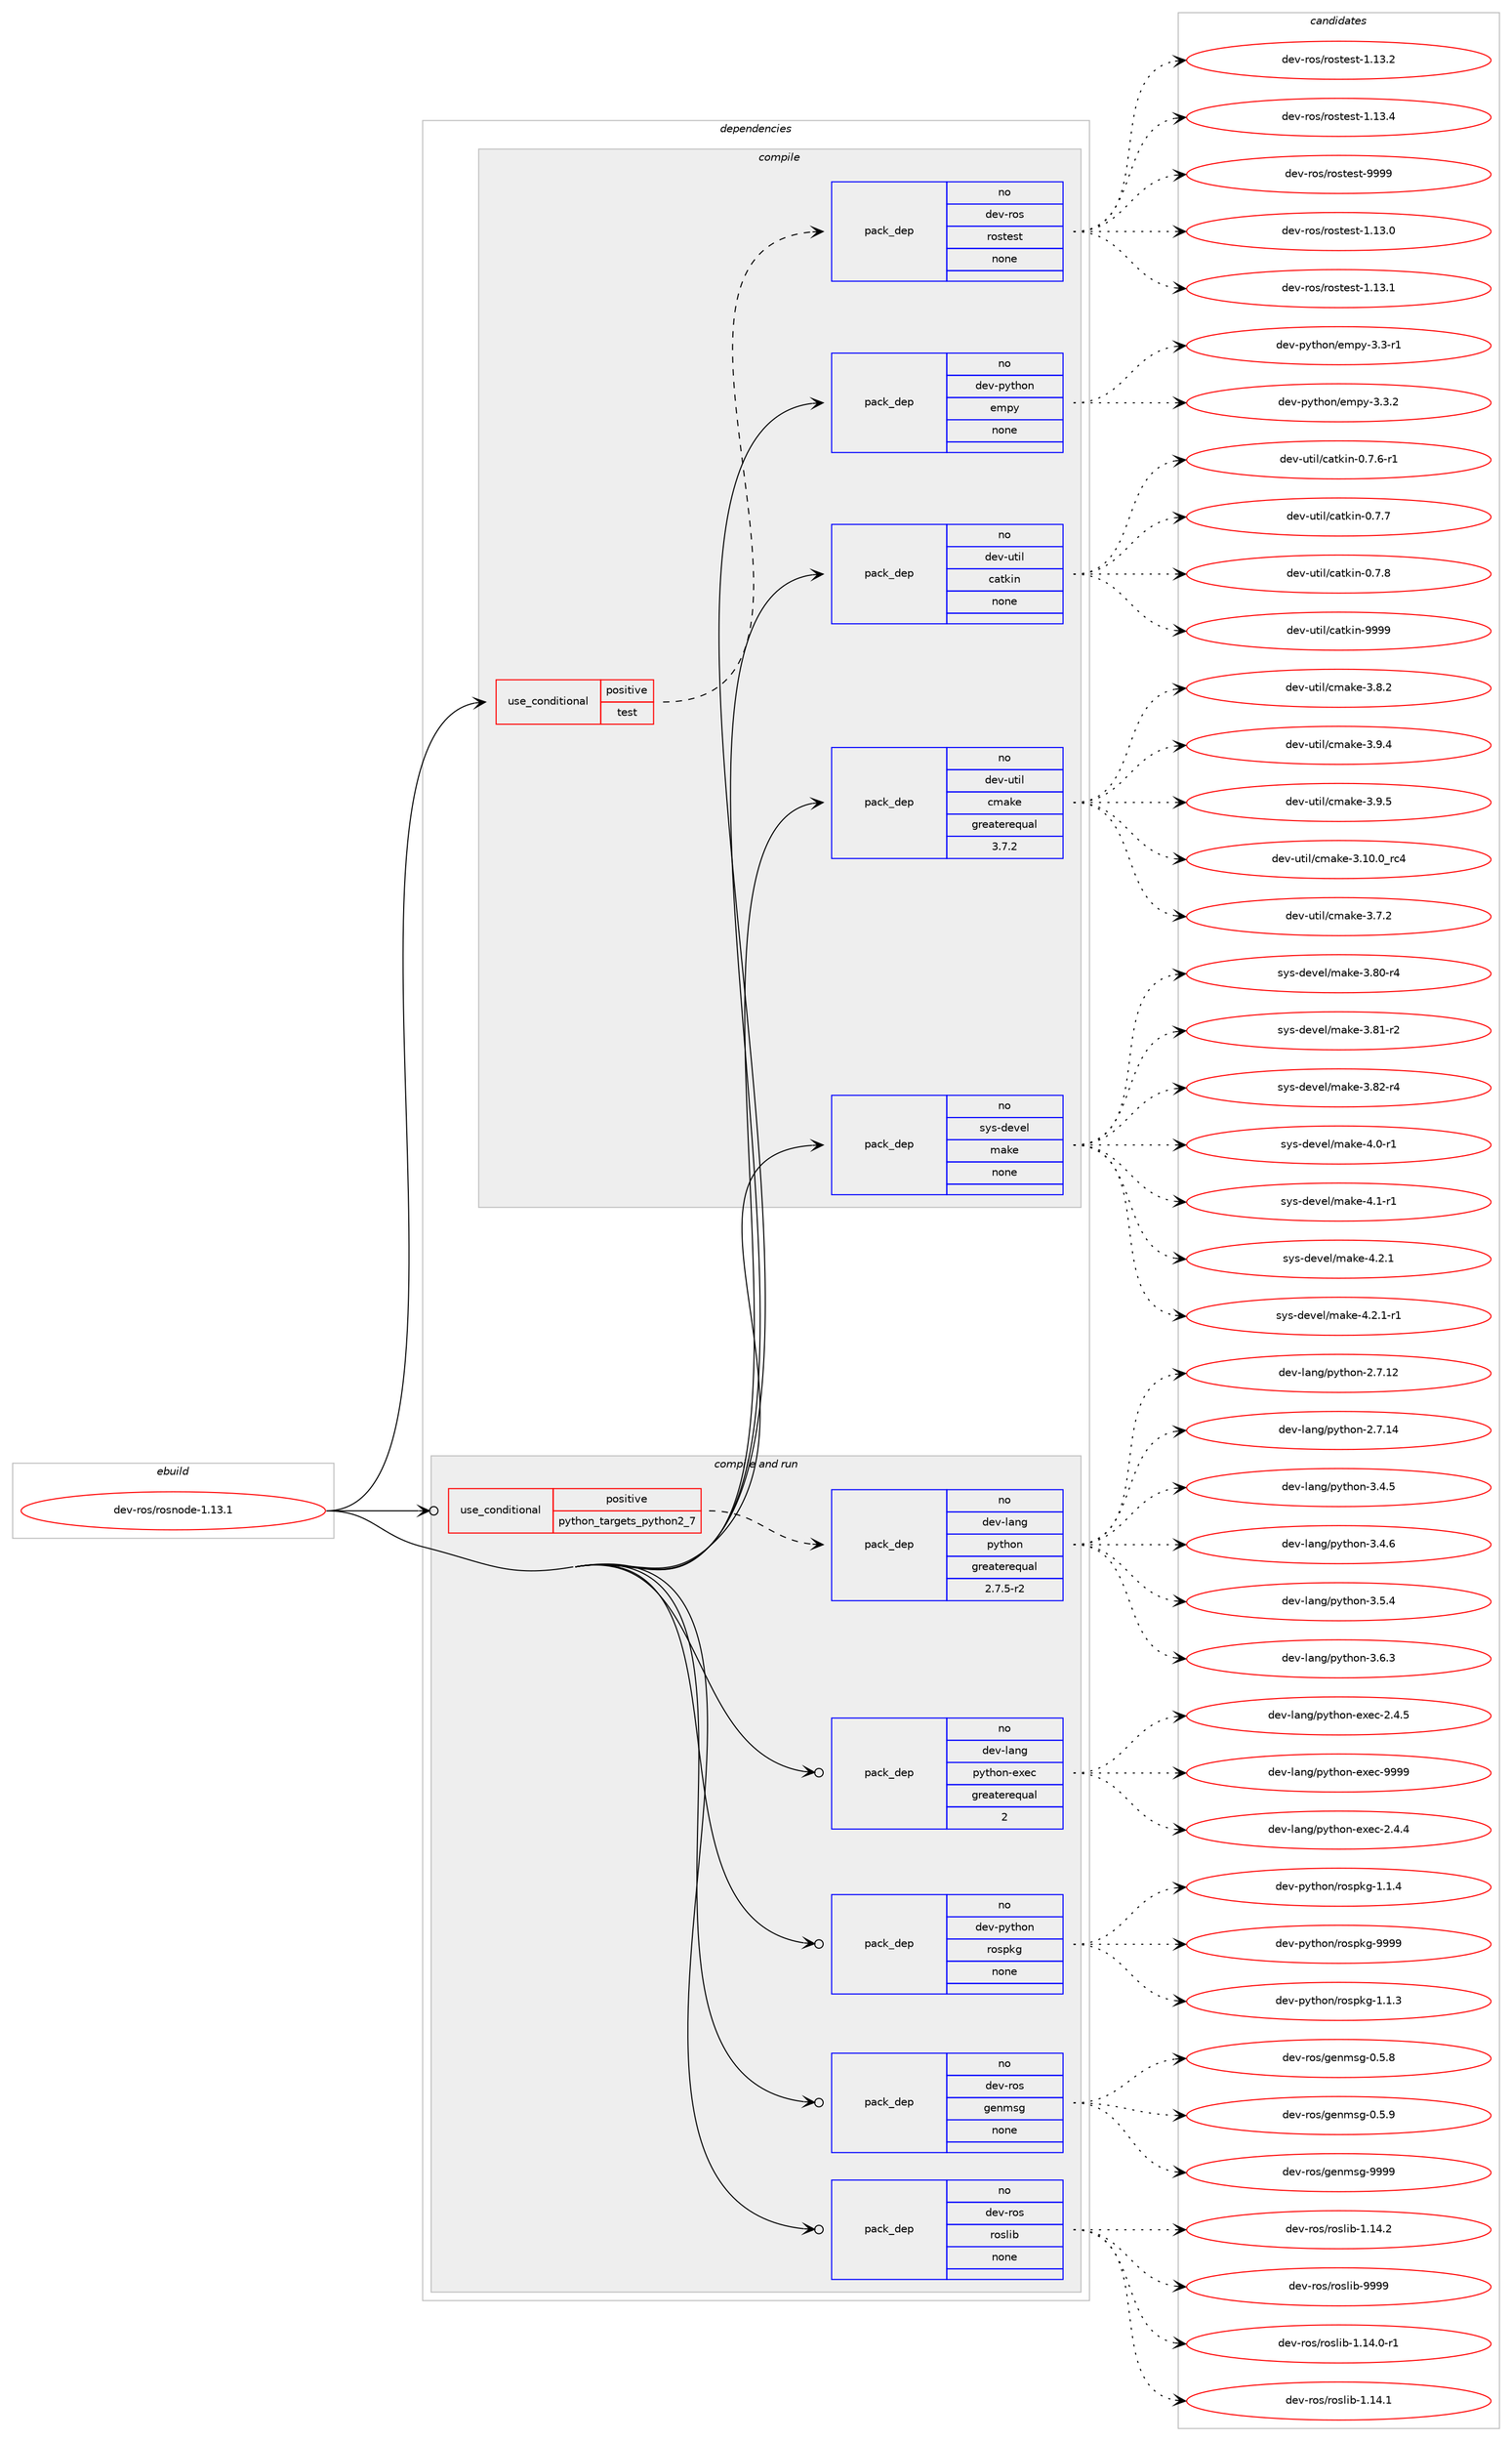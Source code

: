 digraph prolog {

# *************
# Graph options
# *************

newrank=true;
concentrate=true;
compound=true;
graph [rankdir=LR,fontname=Helvetica,fontsize=10,ranksep=1.5];#, ranksep=2.5, nodesep=0.2];
edge  [arrowhead=vee];
node  [fontname=Helvetica,fontsize=10];

# **********
# The ebuild
# **********

subgraph cluster_leftcol {
color=gray;
rank=same;
label=<<i>ebuild</i>>;
id [label="dev-ros/rosnode-1.13.1", color=red, width=4, href="../dev-ros/rosnode-1.13.1.svg"];
}

# ****************
# The dependencies
# ****************

subgraph cluster_midcol {
color=gray;
label=<<i>dependencies</i>>;
subgraph cluster_compile {
fillcolor="#eeeeee";
style=filled;
label=<<i>compile</i>>;
subgraph cond46718 {
dependency210381 [label=<<TABLE BORDER="0" CELLBORDER="1" CELLSPACING="0" CELLPADDING="4"><TR><TD ROWSPAN="3" CELLPADDING="10">use_conditional</TD></TR><TR><TD>positive</TD></TR><TR><TD>test</TD></TR></TABLE>>, shape=none, color=red];
subgraph pack159676 {
dependency210382 [label=<<TABLE BORDER="0" CELLBORDER="1" CELLSPACING="0" CELLPADDING="4" WIDTH="220"><TR><TD ROWSPAN="6" CELLPADDING="30">pack_dep</TD></TR><TR><TD WIDTH="110">no</TD></TR><TR><TD>dev-ros</TD></TR><TR><TD>rostest</TD></TR><TR><TD>none</TD></TR><TR><TD></TD></TR></TABLE>>, shape=none, color=blue];
}
dependency210381:e -> dependency210382:w [weight=20,style="dashed",arrowhead="vee"];
}
id:e -> dependency210381:w [weight=20,style="solid",arrowhead="vee"];
subgraph pack159677 {
dependency210383 [label=<<TABLE BORDER="0" CELLBORDER="1" CELLSPACING="0" CELLPADDING="4" WIDTH="220"><TR><TD ROWSPAN="6" CELLPADDING="30">pack_dep</TD></TR><TR><TD WIDTH="110">no</TD></TR><TR><TD>dev-python</TD></TR><TR><TD>empy</TD></TR><TR><TD>none</TD></TR><TR><TD></TD></TR></TABLE>>, shape=none, color=blue];
}
id:e -> dependency210383:w [weight=20,style="solid",arrowhead="vee"];
subgraph pack159678 {
dependency210384 [label=<<TABLE BORDER="0" CELLBORDER="1" CELLSPACING="0" CELLPADDING="4" WIDTH="220"><TR><TD ROWSPAN="6" CELLPADDING="30">pack_dep</TD></TR><TR><TD WIDTH="110">no</TD></TR><TR><TD>dev-util</TD></TR><TR><TD>catkin</TD></TR><TR><TD>none</TD></TR><TR><TD></TD></TR></TABLE>>, shape=none, color=blue];
}
id:e -> dependency210384:w [weight=20,style="solid",arrowhead="vee"];
subgraph pack159679 {
dependency210385 [label=<<TABLE BORDER="0" CELLBORDER="1" CELLSPACING="0" CELLPADDING="4" WIDTH="220"><TR><TD ROWSPAN="6" CELLPADDING="30">pack_dep</TD></TR><TR><TD WIDTH="110">no</TD></TR><TR><TD>dev-util</TD></TR><TR><TD>cmake</TD></TR><TR><TD>greaterequal</TD></TR><TR><TD>3.7.2</TD></TR></TABLE>>, shape=none, color=blue];
}
id:e -> dependency210385:w [weight=20,style="solid",arrowhead="vee"];
subgraph pack159680 {
dependency210386 [label=<<TABLE BORDER="0" CELLBORDER="1" CELLSPACING="0" CELLPADDING="4" WIDTH="220"><TR><TD ROWSPAN="6" CELLPADDING="30">pack_dep</TD></TR><TR><TD WIDTH="110">no</TD></TR><TR><TD>sys-devel</TD></TR><TR><TD>make</TD></TR><TR><TD>none</TD></TR><TR><TD></TD></TR></TABLE>>, shape=none, color=blue];
}
id:e -> dependency210386:w [weight=20,style="solid",arrowhead="vee"];
}
subgraph cluster_compileandrun {
fillcolor="#eeeeee";
style=filled;
label=<<i>compile and run</i>>;
subgraph cond46719 {
dependency210387 [label=<<TABLE BORDER="0" CELLBORDER="1" CELLSPACING="0" CELLPADDING="4"><TR><TD ROWSPAN="3" CELLPADDING="10">use_conditional</TD></TR><TR><TD>positive</TD></TR><TR><TD>python_targets_python2_7</TD></TR></TABLE>>, shape=none, color=red];
subgraph pack159681 {
dependency210388 [label=<<TABLE BORDER="0" CELLBORDER="1" CELLSPACING="0" CELLPADDING="4" WIDTH="220"><TR><TD ROWSPAN="6" CELLPADDING="30">pack_dep</TD></TR><TR><TD WIDTH="110">no</TD></TR><TR><TD>dev-lang</TD></TR><TR><TD>python</TD></TR><TR><TD>greaterequal</TD></TR><TR><TD>2.7.5-r2</TD></TR></TABLE>>, shape=none, color=blue];
}
dependency210387:e -> dependency210388:w [weight=20,style="dashed",arrowhead="vee"];
}
id:e -> dependency210387:w [weight=20,style="solid",arrowhead="odotvee"];
subgraph pack159682 {
dependency210389 [label=<<TABLE BORDER="0" CELLBORDER="1" CELLSPACING="0" CELLPADDING="4" WIDTH="220"><TR><TD ROWSPAN="6" CELLPADDING="30">pack_dep</TD></TR><TR><TD WIDTH="110">no</TD></TR><TR><TD>dev-lang</TD></TR><TR><TD>python-exec</TD></TR><TR><TD>greaterequal</TD></TR><TR><TD>2</TD></TR></TABLE>>, shape=none, color=blue];
}
id:e -> dependency210389:w [weight=20,style="solid",arrowhead="odotvee"];
subgraph pack159683 {
dependency210390 [label=<<TABLE BORDER="0" CELLBORDER="1" CELLSPACING="0" CELLPADDING="4" WIDTH="220"><TR><TD ROWSPAN="6" CELLPADDING="30">pack_dep</TD></TR><TR><TD WIDTH="110">no</TD></TR><TR><TD>dev-python</TD></TR><TR><TD>rospkg</TD></TR><TR><TD>none</TD></TR><TR><TD></TD></TR></TABLE>>, shape=none, color=blue];
}
id:e -> dependency210390:w [weight=20,style="solid",arrowhead="odotvee"];
subgraph pack159684 {
dependency210391 [label=<<TABLE BORDER="0" CELLBORDER="1" CELLSPACING="0" CELLPADDING="4" WIDTH="220"><TR><TD ROWSPAN="6" CELLPADDING="30">pack_dep</TD></TR><TR><TD WIDTH="110">no</TD></TR><TR><TD>dev-ros</TD></TR><TR><TD>genmsg</TD></TR><TR><TD>none</TD></TR><TR><TD></TD></TR></TABLE>>, shape=none, color=blue];
}
id:e -> dependency210391:w [weight=20,style="solid",arrowhead="odotvee"];
subgraph pack159685 {
dependency210392 [label=<<TABLE BORDER="0" CELLBORDER="1" CELLSPACING="0" CELLPADDING="4" WIDTH="220"><TR><TD ROWSPAN="6" CELLPADDING="30">pack_dep</TD></TR><TR><TD WIDTH="110">no</TD></TR><TR><TD>dev-ros</TD></TR><TR><TD>roslib</TD></TR><TR><TD>none</TD></TR><TR><TD></TD></TR></TABLE>>, shape=none, color=blue];
}
id:e -> dependency210392:w [weight=20,style="solid",arrowhead="odotvee"];
}
subgraph cluster_run {
fillcolor="#eeeeee";
style=filled;
label=<<i>run</i>>;
}
}

# **************
# The candidates
# **************

subgraph cluster_choices {
rank=same;
color=gray;
label=<<i>candidates</i>>;

subgraph choice159676 {
color=black;
nodesep=1;
choice100101118451141111154711411111511610111511645494649514648 [label="dev-ros/rostest-1.13.0", color=red, width=4,href="../dev-ros/rostest-1.13.0.svg"];
choice100101118451141111154711411111511610111511645494649514649 [label="dev-ros/rostest-1.13.1", color=red, width=4,href="../dev-ros/rostest-1.13.1.svg"];
choice100101118451141111154711411111511610111511645494649514650 [label="dev-ros/rostest-1.13.2", color=red, width=4,href="../dev-ros/rostest-1.13.2.svg"];
choice100101118451141111154711411111511610111511645494649514652 [label="dev-ros/rostest-1.13.4", color=red, width=4,href="../dev-ros/rostest-1.13.4.svg"];
choice10010111845114111115471141111151161011151164557575757 [label="dev-ros/rostest-9999", color=red, width=4,href="../dev-ros/rostest-9999.svg"];
dependency210382:e -> choice100101118451141111154711411111511610111511645494649514648:w [style=dotted,weight="100"];
dependency210382:e -> choice100101118451141111154711411111511610111511645494649514649:w [style=dotted,weight="100"];
dependency210382:e -> choice100101118451141111154711411111511610111511645494649514650:w [style=dotted,weight="100"];
dependency210382:e -> choice100101118451141111154711411111511610111511645494649514652:w [style=dotted,weight="100"];
dependency210382:e -> choice10010111845114111115471141111151161011151164557575757:w [style=dotted,weight="100"];
}
subgraph choice159677 {
color=black;
nodesep=1;
choice1001011184511212111610411111047101109112121455146514511449 [label="dev-python/empy-3.3-r1", color=red, width=4,href="../dev-python/empy-3.3-r1.svg"];
choice1001011184511212111610411111047101109112121455146514650 [label="dev-python/empy-3.3.2", color=red, width=4,href="../dev-python/empy-3.3.2.svg"];
dependency210383:e -> choice1001011184511212111610411111047101109112121455146514511449:w [style=dotted,weight="100"];
dependency210383:e -> choice1001011184511212111610411111047101109112121455146514650:w [style=dotted,weight="100"];
}
subgraph choice159678 {
color=black;
nodesep=1;
choice100101118451171161051084799971161071051104548465546544511449 [label="dev-util/catkin-0.7.6-r1", color=red, width=4,href="../dev-util/catkin-0.7.6-r1.svg"];
choice10010111845117116105108479997116107105110454846554655 [label="dev-util/catkin-0.7.7", color=red, width=4,href="../dev-util/catkin-0.7.7.svg"];
choice10010111845117116105108479997116107105110454846554656 [label="dev-util/catkin-0.7.8", color=red, width=4,href="../dev-util/catkin-0.7.8.svg"];
choice100101118451171161051084799971161071051104557575757 [label="dev-util/catkin-9999", color=red, width=4,href="../dev-util/catkin-9999.svg"];
dependency210384:e -> choice100101118451171161051084799971161071051104548465546544511449:w [style=dotted,weight="100"];
dependency210384:e -> choice10010111845117116105108479997116107105110454846554655:w [style=dotted,weight="100"];
dependency210384:e -> choice10010111845117116105108479997116107105110454846554656:w [style=dotted,weight="100"];
dependency210384:e -> choice100101118451171161051084799971161071051104557575757:w [style=dotted,weight="100"];
}
subgraph choice159679 {
color=black;
nodesep=1;
choice1001011184511711610510847991099710710145514649484648951149952 [label="dev-util/cmake-3.10.0_rc4", color=red, width=4,href="../dev-util/cmake-3.10.0_rc4.svg"];
choice10010111845117116105108479910997107101455146554650 [label="dev-util/cmake-3.7.2", color=red, width=4,href="../dev-util/cmake-3.7.2.svg"];
choice10010111845117116105108479910997107101455146564650 [label="dev-util/cmake-3.8.2", color=red, width=4,href="../dev-util/cmake-3.8.2.svg"];
choice10010111845117116105108479910997107101455146574652 [label="dev-util/cmake-3.9.4", color=red, width=4,href="../dev-util/cmake-3.9.4.svg"];
choice10010111845117116105108479910997107101455146574653 [label="dev-util/cmake-3.9.5", color=red, width=4,href="../dev-util/cmake-3.9.5.svg"];
dependency210385:e -> choice1001011184511711610510847991099710710145514649484648951149952:w [style=dotted,weight="100"];
dependency210385:e -> choice10010111845117116105108479910997107101455146554650:w [style=dotted,weight="100"];
dependency210385:e -> choice10010111845117116105108479910997107101455146564650:w [style=dotted,weight="100"];
dependency210385:e -> choice10010111845117116105108479910997107101455146574652:w [style=dotted,weight="100"];
dependency210385:e -> choice10010111845117116105108479910997107101455146574653:w [style=dotted,weight="100"];
}
subgraph choice159680 {
color=black;
nodesep=1;
choice11512111545100101118101108471099710710145514656484511452 [label="sys-devel/make-3.80-r4", color=red, width=4,href="../sys-devel/make-3.80-r4.svg"];
choice11512111545100101118101108471099710710145514656494511450 [label="sys-devel/make-3.81-r2", color=red, width=4,href="../sys-devel/make-3.81-r2.svg"];
choice11512111545100101118101108471099710710145514656504511452 [label="sys-devel/make-3.82-r4", color=red, width=4,href="../sys-devel/make-3.82-r4.svg"];
choice115121115451001011181011084710997107101455246484511449 [label="sys-devel/make-4.0-r1", color=red, width=4,href="../sys-devel/make-4.0-r1.svg"];
choice115121115451001011181011084710997107101455246494511449 [label="sys-devel/make-4.1-r1", color=red, width=4,href="../sys-devel/make-4.1-r1.svg"];
choice115121115451001011181011084710997107101455246504649 [label="sys-devel/make-4.2.1", color=red, width=4,href="../sys-devel/make-4.2.1.svg"];
choice1151211154510010111810110847109971071014552465046494511449 [label="sys-devel/make-4.2.1-r1", color=red, width=4,href="../sys-devel/make-4.2.1-r1.svg"];
dependency210386:e -> choice11512111545100101118101108471099710710145514656484511452:w [style=dotted,weight="100"];
dependency210386:e -> choice11512111545100101118101108471099710710145514656494511450:w [style=dotted,weight="100"];
dependency210386:e -> choice11512111545100101118101108471099710710145514656504511452:w [style=dotted,weight="100"];
dependency210386:e -> choice115121115451001011181011084710997107101455246484511449:w [style=dotted,weight="100"];
dependency210386:e -> choice115121115451001011181011084710997107101455246494511449:w [style=dotted,weight="100"];
dependency210386:e -> choice115121115451001011181011084710997107101455246504649:w [style=dotted,weight="100"];
dependency210386:e -> choice1151211154510010111810110847109971071014552465046494511449:w [style=dotted,weight="100"];
}
subgraph choice159681 {
color=black;
nodesep=1;
choice10010111845108971101034711212111610411111045504655464950 [label="dev-lang/python-2.7.12", color=red, width=4,href="../dev-lang/python-2.7.12.svg"];
choice10010111845108971101034711212111610411111045504655464952 [label="dev-lang/python-2.7.14", color=red, width=4,href="../dev-lang/python-2.7.14.svg"];
choice100101118451089711010347112121116104111110455146524653 [label="dev-lang/python-3.4.5", color=red, width=4,href="../dev-lang/python-3.4.5.svg"];
choice100101118451089711010347112121116104111110455146524654 [label="dev-lang/python-3.4.6", color=red, width=4,href="../dev-lang/python-3.4.6.svg"];
choice100101118451089711010347112121116104111110455146534652 [label="dev-lang/python-3.5.4", color=red, width=4,href="../dev-lang/python-3.5.4.svg"];
choice100101118451089711010347112121116104111110455146544651 [label="dev-lang/python-3.6.3", color=red, width=4,href="../dev-lang/python-3.6.3.svg"];
dependency210388:e -> choice10010111845108971101034711212111610411111045504655464950:w [style=dotted,weight="100"];
dependency210388:e -> choice10010111845108971101034711212111610411111045504655464952:w [style=dotted,weight="100"];
dependency210388:e -> choice100101118451089711010347112121116104111110455146524653:w [style=dotted,weight="100"];
dependency210388:e -> choice100101118451089711010347112121116104111110455146524654:w [style=dotted,weight="100"];
dependency210388:e -> choice100101118451089711010347112121116104111110455146534652:w [style=dotted,weight="100"];
dependency210388:e -> choice100101118451089711010347112121116104111110455146544651:w [style=dotted,weight="100"];
}
subgraph choice159682 {
color=black;
nodesep=1;
choice1001011184510897110103471121211161041111104510112010199455046524652 [label="dev-lang/python-exec-2.4.4", color=red, width=4,href="../dev-lang/python-exec-2.4.4.svg"];
choice1001011184510897110103471121211161041111104510112010199455046524653 [label="dev-lang/python-exec-2.4.5", color=red, width=4,href="../dev-lang/python-exec-2.4.5.svg"];
choice10010111845108971101034711212111610411111045101120101994557575757 [label="dev-lang/python-exec-9999", color=red, width=4,href="../dev-lang/python-exec-9999.svg"];
dependency210389:e -> choice1001011184510897110103471121211161041111104510112010199455046524652:w [style=dotted,weight="100"];
dependency210389:e -> choice1001011184510897110103471121211161041111104510112010199455046524653:w [style=dotted,weight="100"];
dependency210389:e -> choice10010111845108971101034711212111610411111045101120101994557575757:w [style=dotted,weight="100"];
}
subgraph choice159683 {
color=black;
nodesep=1;
choice1001011184511212111610411111047114111115112107103454946494651 [label="dev-python/rospkg-1.1.3", color=red, width=4,href="../dev-python/rospkg-1.1.3.svg"];
choice1001011184511212111610411111047114111115112107103454946494652 [label="dev-python/rospkg-1.1.4", color=red, width=4,href="../dev-python/rospkg-1.1.4.svg"];
choice10010111845112121116104111110471141111151121071034557575757 [label="dev-python/rospkg-9999", color=red, width=4,href="../dev-python/rospkg-9999.svg"];
dependency210390:e -> choice1001011184511212111610411111047114111115112107103454946494651:w [style=dotted,weight="100"];
dependency210390:e -> choice1001011184511212111610411111047114111115112107103454946494652:w [style=dotted,weight="100"];
dependency210390:e -> choice10010111845112121116104111110471141111151121071034557575757:w [style=dotted,weight="100"];
}
subgraph choice159684 {
color=black;
nodesep=1;
choice1001011184511411111547103101110109115103454846534656 [label="dev-ros/genmsg-0.5.8", color=red, width=4,href="../dev-ros/genmsg-0.5.8.svg"];
choice1001011184511411111547103101110109115103454846534657 [label="dev-ros/genmsg-0.5.9", color=red, width=4,href="../dev-ros/genmsg-0.5.9.svg"];
choice10010111845114111115471031011101091151034557575757 [label="dev-ros/genmsg-9999", color=red, width=4,href="../dev-ros/genmsg-9999.svg"];
dependency210391:e -> choice1001011184511411111547103101110109115103454846534656:w [style=dotted,weight="100"];
dependency210391:e -> choice1001011184511411111547103101110109115103454846534657:w [style=dotted,weight="100"];
dependency210391:e -> choice10010111845114111115471031011101091151034557575757:w [style=dotted,weight="100"];
}
subgraph choice159685 {
color=black;
nodesep=1;
choice100101118451141111154711411111510810598454946495246484511449 [label="dev-ros/roslib-1.14.0-r1", color=red, width=4,href="../dev-ros/roslib-1.14.0-r1.svg"];
choice10010111845114111115471141111151081059845494649524649 [label="dev-ros/roslib-1.14.1", color=red, width=4,href="../dev-ros/roslib-1.14.1.svg"];
choice10010111845114111115471141111151081059845494649524650 [label="dev-ros/roslib-1.14.2", color=red, width=4,href="../dev-ros/roslib-1.14.2.svg"];
choice1001011184511411111547114111115108105984557575757 [label="dev-ros/roslib-9999", color=red, width=4,href="../dev-ros/roslib-9999.svg"];
dependency210392:e -> choice100101118451141111154711411111510810598454946495246484511449:w [style=dotted,weight="100"];
dependency210392:e -> choice10010111845114111115471141111151081059845494649524649:w [style=dotted,weight="100"];
dependency210392:e -> choice10010111845114111115471141111151081059845494649524650:w [style=dotted,weight="100"];
dependency210392:e -> choice1001011184511411111547114111115108105984557575757:w [style=dotted,weight="100"];
}
}

}
